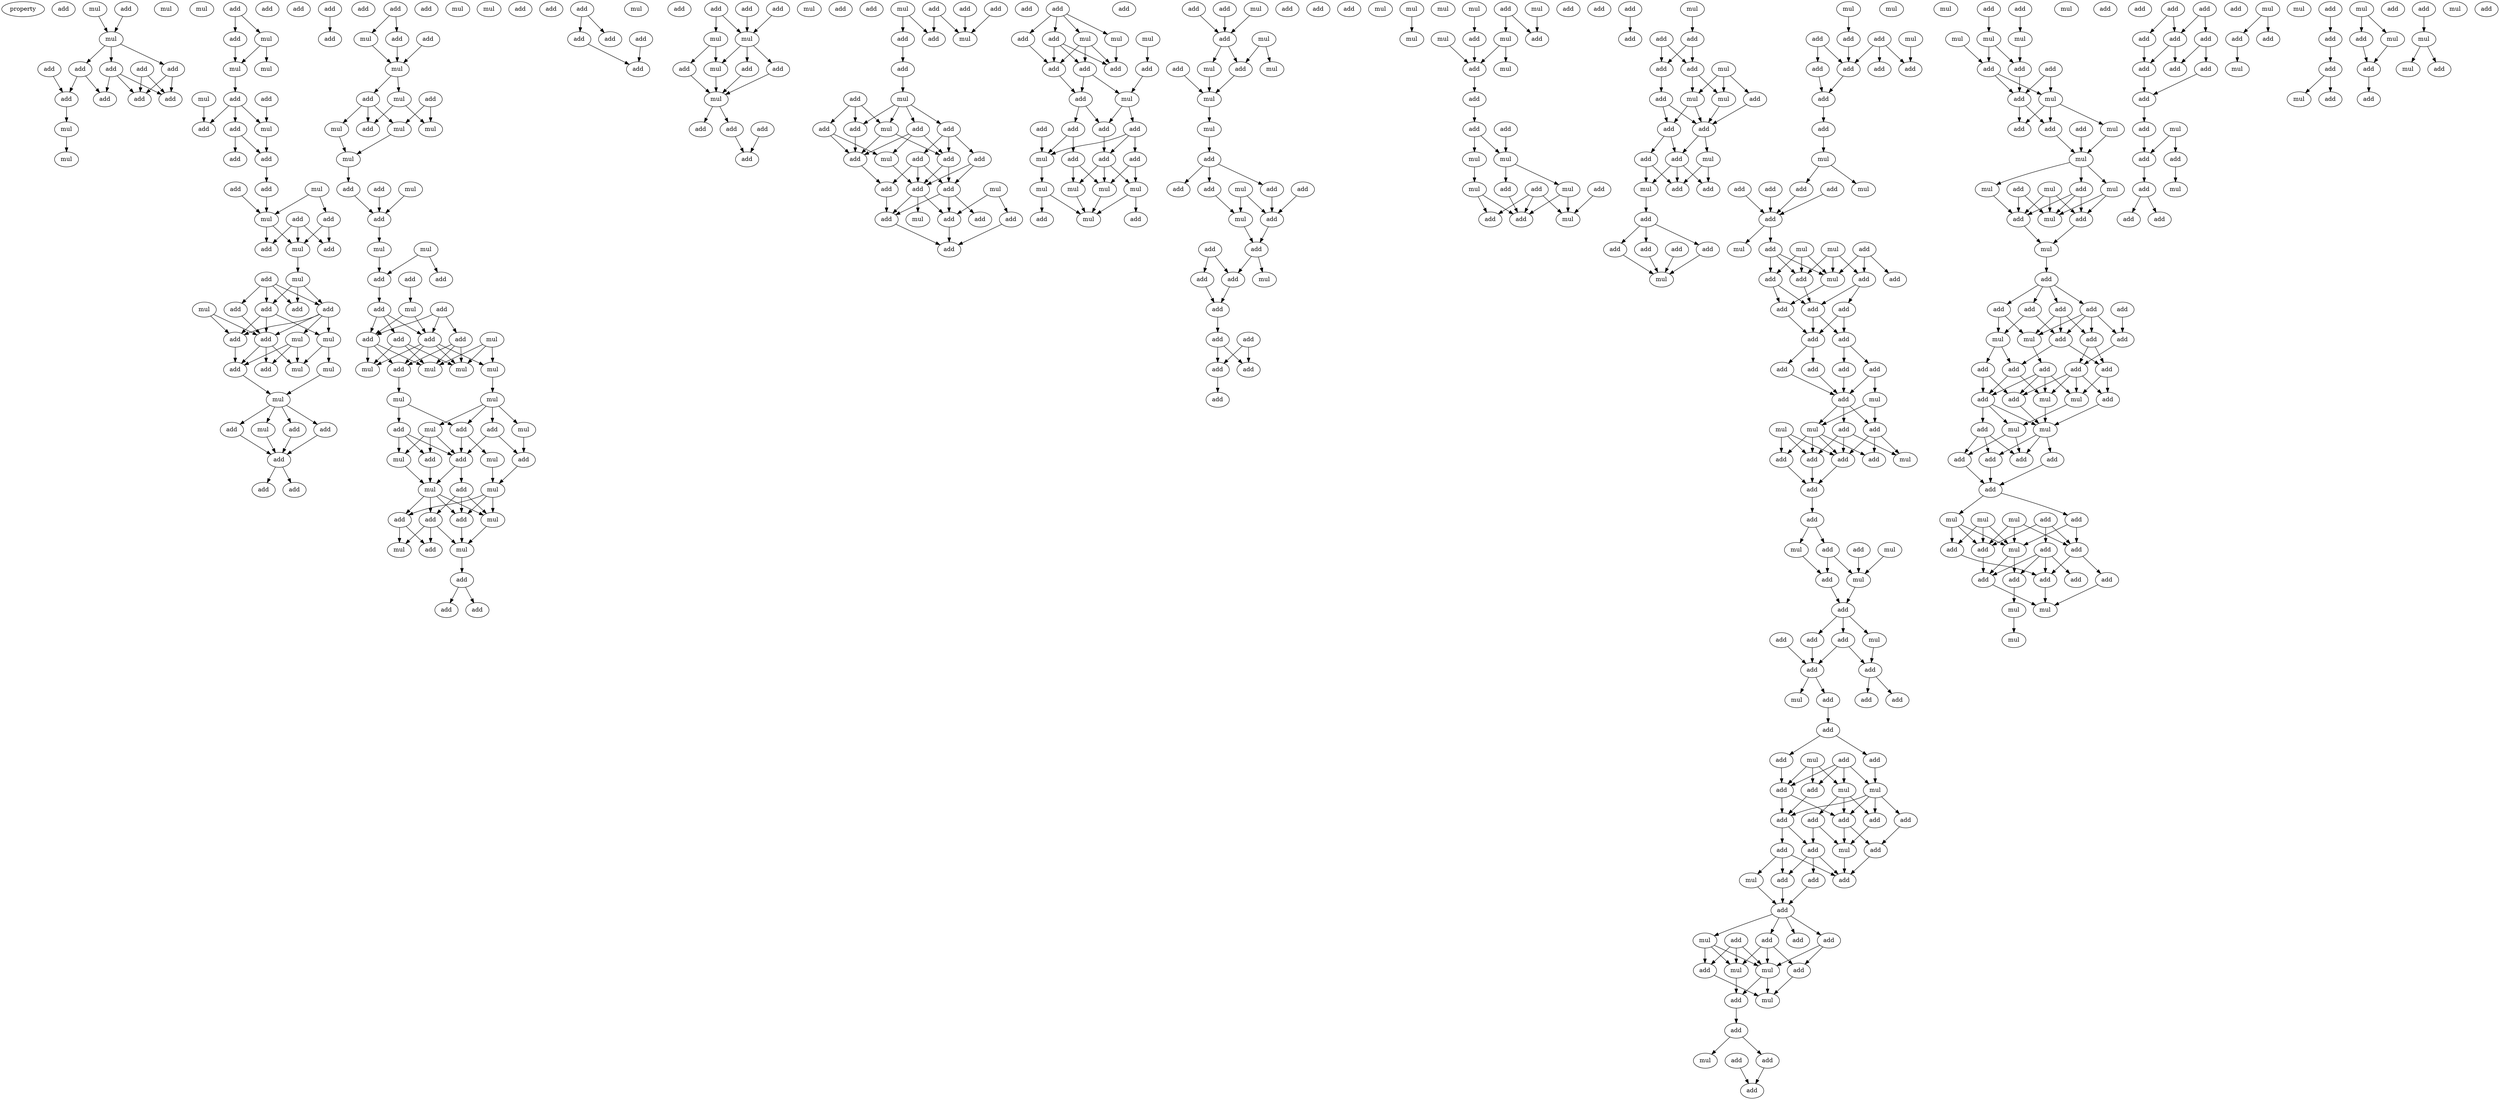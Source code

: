 digraph {
    node [fontcolor=black]
    property [mul=2,lf=1.8]
    0 [ label = add ];
    1 [ label = mul ];
    2 [ label = add ];
    3 [ label = mul ];
    4 [ label = add ];
    5 [ label = add ];
    6 [ label = add ];
    7 [ label = add ];
    8 [ label = add ];
    9 [ label = add ];
    10 [ label = add ];
    11 [ label = add ];
    12 [ label = add ];
    13 [ label = mul ];
    14 [ label = mul ];
    15 [ label = mul ];
    16 [ label = mul ];
    17 [ label = add ];
    18 [ label = mul ];
    19 [ label = add ];
    20 [ label = mul ];
    21 [ label = mul ];
    22 [ label = mul ];
    23 [ label = add ];
    24 [ label = add ];
    25 [ label = add ];
    26 [ label = add ];
    27 [ label = mul ];
    28 [ label = add ];
    29 [ label = add ];
    30 [ label = add ];
    31 [ label = add ];
    32 [ label = mul ];
    33 [ label = mul ];
    34 [ label = add ];
    35 [ label = add ];
    36 [ label = mul ];
    37 [ label = add ];
    38 [ label = add ];
    39 [ label = mul ];
    40 [ label = add ];
    41 [ label = add ];
    42 [ label = add ];
    43 [ label = add ];
    44 [ label = mul ];
    45 [ label = add ];
    46 [ label = mul ];
    47 [ label = mul ];
    48 [ label = add ];
    49 [ label = add ];
    50 [ label = mul ];
    51 [ label = mul ];
    52 [ label = add ];
    53 [ label = add ];
    54 [ label = mul ];
    55 [ label = add ];
    56 [ label = mul ];
    57 [ label = add ];
    58 [ label = add ];
    59 [ label = add ];
    60 [ label = add ];
    61 [ label = add ];
    62 [ label = add ];
    63 [ label = add ];
    64 [ label = add ];
    65 [ label = add ];
    66 [ label = add ];
    67 [ label = add ];
    68 [ label = add ];
    69 [ label = add ];
    70 [ label = mul ];
    71 [ label = add ];
    72 [ label = mul ];
    73 [ label = mul ];
    74 [ label = add ];
    75 [ label = mul ];
    76 [ label = mul ];
    77 [ label = add ];
    78 [ label = mul ];
    79 [ label = add ];
    80 [ label = mul ];
    81 [ label = mul ];
    82 [ label = mul ];
    83 [ label = add ];
    84 [ label = mul ];
    85 [ label = add ];
    86 [ label = add ];
    87 [ label = add ];
    88 [ label = mul ];
    89 [ label = mul ];
    90 [ label = add ];
    91 [ label = add ];
    92 [ label = add ];
    93 [ label = add ];
    94 [ label = add ];
    95 [ label = mul ];
    96 [ label = add ];
    97 [ label = add ];
    98 [ label = add ];
    99 [ label = add ];
    100 [ label = mul ];
    101 [ label = mul ];
    102 [ label = mul ];
    103 [ label = mul ];
    104 [ label = add ];
    105 [ label = mul ];
    106 [ label = mul ];
    107 [ label = mul ];
    108 [ label = mul ];
    109 [ label = add ];
    110 [ label = add ];
    111 [ label = mul ];
    112 [ label = add ];
    113 [ label = mul ];
    114 [ label = add ];
    115 [ label = mul ];
    116 [ label = add ];
    117 [ label = add ];
    118 [ label = mul ];
    119 [ label = add ];
    120 [ label = mul ];
    121 [ label = mul ];
    122 [ label = add ];
    123 [ label = add ];
    124 [ label = add ];
    125 [ label = mul ];
    126 [ label = mul ];
    127 [ label = add ];
    128 [ label = add ];
    129 [ label = add ];
    130 [ label = add ];
    131 [ label = add ];
    132 [ label = add ];
    133 [ label = mul ];
    134 [ label = add ];
    135 [ label = add ];
    136 [ label = add ];
    137 [ label = add ];
    138 [ label = add ];
    139 [ label = add ];
    140 [ label = add ];
    141 [ label = add ];
    142 [ label = mul ];
    143 [ label = mul ];
    144 [ label = mul ];
    145 [ label = add ];
    146 [ label = add ];
    147 [ label = add ];
    148 [ label = add ];
    149 [ label = mul ];
    150 [ label = mul ];
    151 [ label = add ];
    152 [ label = add ];
    153 [ label = add ];
    154 [ label = add ];
    155 [ label = add ];
    156 [ label = mul ];
    157 [ label = add ];
    158 [ label = add ];
    159 [ label = add ];
    160 [ label = mul ];
    161 [ label = add ];
    162 [ label = add ];
    163 [ label = add ];
    164 [ label = add ];
    165 [ label = mul ];
    166 [ label = mul ];
    167 [ label = add ];
    168 [ label = add ];
    169 [ label = add ];
    170 [ label = add ];
    171 [ label = mul ];
    172 [ label = add ];
    173 [ label = add ];
    174 [ label = add ];
    175 [ label = add ];
    176 [ label = add ];
    177 [ label = add ];
    178 [ label = mul ];
    179 [ label = add ];
    180 [ label = add ];
    181 [ label = add ];
    182 [ label = mul ];
    183 [ label = add ];
    184 [ label = add ];
    185 [ label = add ];
    186 [ label = add ];
    187 [ label = add ];
    188 [ label = add ];
    189 [ label = mul ];
    190 [ label = mul ];
    191 [ label = add ];
    192 [ label = mul ];
    193 [ label = add ];
    194 [ label = add ];
    195 [ label = add ];
    196 [ label = add ];
    197 [ label = mul ];
    198 [ label = add ];
    199 [ label = add ];
    200 [ label = add ];
    201 [ label = add ];
    202 [ label = add ];
    203 [ label = mul ];
    204 [ label = add ];
    205 [ label = add ];
    206 [ label = add ];
    207 [ label = mul ];
    208 [ label = mul ];
    209 [ label = mul ];
    210 [ label = mul ];
    211 [ label = add ];
    212 [ label = mul ];
    213 [ label = add ];
    214 [ label = add ];
    215 [ label = add ];
    216 [ label = add ];
    217 [ label = mul ];
    218 [ label = add ];
    219 [ label = mul ];
    220 [ label = add ];
    221 [ label = add ];
    222 [ label = mul ];
    223 [ label = mul ];
    224 [ label = add ];
    225 [ label = mul ];
    226 [ label = add ];
    227 [ label = add ];
    228 [ label = mul ];
    229 [ label = add ];
    230 [ label = add ];
    231 [ label = add ];
    232 [ label = mul ];
    233 [ label = add ];
    234 [ label = add ];
    235 [ label = add ];
    236 [ label = mul ];
    237 [ label = add ];
    238 [ label = add ];
    239 [ label = add ];
    240 [ label = add ];
    241 [ label = mul ];
    242 [ label = mul ];
    243 [ label = add ];
    244 [ label = add ];
    245 [ label = add ];
    246 [ label = add ];
    247 [ label = add ];
    248 [ label = add ];
    249 [ label = mul ];
    250 [ label = mul ];
    251 [ label = mul ];
    252 [ label = mul ];
    253 [ label = mul ];
    254 [ label = add ];
    255 [ label = add ];
    256 [ label = add ];
    257 [ label = mul ];
    258 [ label = add ];
    259 [ label = mul ];
    260 [ label = mul ];
    261 [ label = add ];
    262 [ label = add ];
    263 [ label = add ];
    264 [ label = add ];
    265 [ label = add ];
    266 [ label = mul ];
    267 [ label = mul ];
    268 [ label = mul ];
    269 [ label = add ];
    270 [ label = mul ];
    271 [ label = add ];
    272 [ label = add ];
    273 [ label = add ];
    274 [ label = mul ];
    275 [ label = add ];
    276 [ label = add ];
    277 [ label = mul ];
    278 [ label = add ];
    279 [ label = add ];
    280 [ label = add ];
    281 [ label = add ];
    282 [ label = add ];
    283 [ label = mul ];
    284 [ label = mul ];
    285 [ label = mul ];
    286 [ label = add ];
    287 [ label = add ];
    288 [ label = add ];
    289 [ label = add ];
    290 [ label = add ];
    291 [ label = add ];
    292 [ label = mul ];
    293 [ label = mul ];
    294 [ label = add ];
    295 [ label = add ];
    296 [ label = add ];
    297 [ label = add ];
    298 [ label = add ];
    299 [ label = add ];
    300 [ label = add ];
    301 [ label = mul ];
    302 [ label = mul ];
    303 [ label = mul ];
    304 [ label = add ];
    305 [ label = add ];
    306 [ label = add ];
    307 [ label = add ];
    308 [ label = add ];
    309 [ label = add ];
    310 [ label = add ];
    311 [ label = add ];
    312 [ label = add ];
    313 [ label = mul ];
    314 [ label = add ];
    315 [ label = mul ];
    316 [ label = add ];
    317 [ label = add ];
    318 [ label = add ];
    319 [ label = add ];
    320 [ label = add ];
    321 [ label = mul ];
    322 [ label = mul ];
    323 [ label = mul ];
    324 [ label = add ];
    325 [ label = add ];
    326 [ label = add ];
    327 [ label = add ];
    328 [ label = mul ];
    329 [ label = add ];
    330 [ label = add ];
    331 [ label = add ];
    332 [ label = add ];
    333 [ label = add ];
    334 [ label = add ];
    335 [ label = add ];
    336 [ label = add ];
    337 [ label = add ];
    338 [ label = add ];
    339 [ label = mul ];
    340 [ label = add ];
    341 [ label = mul ];
    342 [ label = add ];
    343 [ label = add ];
    344 [ label = mul ];
    345 [ label = add ];
    346 [ label = mul ];
    347 [ label = add ];
    348 [ label = add ];
    349 [ label = add ];
    350 [ label = add ];
    351 [ label = add ];
    352 [ label = mul ];
    353 [ label = add ];
    354 [ label = add ];
    355 [ label = mul ];
    356 [ label = add ];
    357 [ label = mul ];
    358 [ label = add ];
    359 [ label = add ];
    360 [ label = add ];
    361 [ label = mul ];
    362 [ label = add ];
    363 [ label = add ];
    364 [ label = add ];
    365 [ label = add ];
    366 [ label = mul ];
    367 [ label = add ];
    368 [ label = add ];
    369 [ label = add ];
    370 [ label = mul ];
    371 [ label = add ];
    372 [ label = add ];
    373 [ label = mul ];
    374 [ label = add ];
    375 [ label = mul ];
    376 [ label = add ];
    377 [ label = mul ];
    378 [ label = add ];
    379 [ label = add ];
    380 [ label = add ];
    381 [ label = add ];
    382 [ label = add ];
    383 [ label = add ];
    384 [ label = add ];
    385 [ label = mul ];
    386 [ label = add ];
    387 [ label = add ];
    388 [ label = mul ];
    389 [ label = add ];
    390 [ label = add ];
    391 [ label = add ];
    392 [ label = add ];
    393 [ label = add ];
    394 [ label = add ];
    395 [ label = add ];
    396 [ label = add ];
    397 [ label = mul ];
    398 [ label = mul ];
    399 [ label = add ];
    400 [ label = add ];
    401 [ label = mul ];
    402 [ label = mul ];
    403 [ label = add ];
    404 [ label = add ];
    405 [ label = add ];
    406 [ label = add ];
    407 [ label = mul ];
    408 [ label = mul ];
    409 [ label = add ];
    410 [ label = add ];
    411 [ label = add ];
    412 [ label = mul ];
    413 [ label = mul ];
    414 [ label = mul ];
    415 [ label = add ];
    416 [ label = add ];
    417 [ label = add ];
    418 [ label = add ];
    419 [ label = mul ];
    420 [ label = add ];
    421 [ label = add ];
    422 [ label = mul ];
    423 [ label = add ];
    424 [ label = mul ];
    425 [ label = mul ];
    426 [ label = mul ];
    427 [ label = mul ];
    428 [ label = add ];
    429 [ label = mul ];
    430 [ label = add ];
    431 [ label = mul ];
    432 [ label = add ];
    433 [ label = add ];
    434 [ label = mul ];
    435 [ label = add ];
    436 [ label = add ];
    437 [ label = add ];
    438 [ label = add ];
    439 [ label = add ];
    440 [ label = add ];
    441 [ label = mul ];
    442 [ label = add ];
    443 [ label = add ];
    444 [ label = add ];
    445 [ label = mul ];
    446 [ label = add ];
    447 [ label = add ];
    448 [ label = add ];
    449 [ label = add ];
    450 [ label = add ];
    451 [ label = add ];
    452 [ label = add ];
    453 [ label = add ];
    454 [ label = mul ];
    455 [ label = mul ];
    456 [ label = add ];
    457 [ label = mul ];
    458 [ label = mul ];
    459 [ label = add ];
    460 [ label = add ];
    461 [ label = add ];
    462 [ label = add ];
    463 [ label = add ];
    464 [ label = add ];
    465 [ label = add ];
    466 [ label = mul ];
    467 [ label = mul ];
    468 [ label = add ];
    469 [ label = mul ];
    470 [ label = mul ];
    471 [ label = add ];
    472 [ label = add ];
    473 [ label = add ];
    474 [ label = add ];
    475 [ label = add ];
    476 [ label = add ];
    477 [ label = add ];
    478 [ label = add ];
    479 [ label = add ];
    480 [ label = mul ];
    481 [ label = mul ];
    482 [ label = mul ];
    483 [ label = add ];
    484 [ label = add ];
    485 [ label = add ];
    486 [ label = add ];
    487 [ label = add ];
    488 [ label = add ];
    489 [ label = add ];
    490 [ label = add ];
    491 [ label = add ];
    492 [ label = add ];
    493 [ label = add ];
    494 [ label = add ];
    495 [ label = mul ];
    496 [ label = add ];
    497 [ label = add ];
    498 [ label = mul ];
    499 [ label = add ];
    500 [ label = mul ];
    501 [ label = add ];
    502 [ label = add ];
    503 [ label = add ];
    504 [ label = mul ];
    505 [ label = add ];
    506 [ label = add ];
    507 [ label = mul ];
    508 [ label = add ];
    509 [ label = add ];
    510 [ label = mul ];
    511 [ label = mul ];
    512 [ label = add ];
    513 [ label = add ];
    514 [ label = add ];
    515 [ label = mul ];
    516 [ label = add ];
    517 [ label = add ];
    518 [ label = add ];
    519 [ label = mul ];
    520 [ label = mul ];
    521 [ label = mul ];
    522 [ label = add ];
    523 [ label = add ];
    1 -> 3 [ name = 0 ];
    2 -> 3 [ name = 1 ];
    3 -> 4 [ name = 2 ];
    3 -> 7 [ name = 3 ];
    3 -> 8 [ name = 4 ];
    4 -> 9 [ name = 5 ];
    4 -> 10 [ name = 6 ];
    5 -> 12 [ name = 7 ];
    6 -> 9 [ name = 8 ];
    6 -> 10 [ name = 9 ];
    7 -> 9 [ name = 10 ];
    7 -> 10 [ name = 11 ];
    7 -> 11 [ name = 12 ];
    8 -> 11 [ name = 13 ];
    8 -> 12 [ name = 14 ];
    12 -> 13 [ name = 15 ];
    13 -> 15 [ name = 16 ];
    17 -> 18 [ name = 17 ];
    17 -> 19 [ name = 18 ];
    18 -> 20 [ name = 19 ];
    18 -> 21 [ name = 20 ];
    19 -> 20 [ name = 21 ];
    20 -> 24 [ name = 22 ];
    22 -> 25 [ name = 23 ];
    23 -> 27 [ name = 24 ];
    24 -> 25 [ name = 25 ];
    24 -> 26 [ name = 26 ];
    24 -> 27 [ name = 27 ];
    26 -> 28 [ name = 28 ];
    26 -> 29 [ name = 29 ];
    27 -> 29 [ name = 30 ];
    29 -> 31 [ name = 31 ];
    30 -> 33 [ name = 32 ];
    31 -> 33 [ name = 33 ];
    32 -> 33 [ name = 34 ];
    32 -> 34 [ name = 35 ];
    33 -> 36 [ name = 36 ];
    33 -> 38 [ name = 37 ];
    34 -> 36 [ name = 38 ];
    34 -> 37 [ name = 39 ];
    35 -> 36 [ name = 40 ];
    35 -> 37 [ name = 41 ];
    35 -> 38 [ name = 42 ];
    36 -> 39 [ name = 43 ];
    39 -> 42 [ name = 44 ];
    39 -> 43 [ name = 45 ];
    39 -> 45 [ name = 46 ];
    40 -> 41 [ name = 47 ];
    40 -> 42 [ name = 48 ];
    40 -> 43 [ name = 49 ];
    40 -> 45 [ name = 50 ];
    41 -> 49 [ name = 51 ];
    42 -> 47 [ name = 52 ];
    42 -> 48 [ name = 53 ];
    42 -> 49 [ name = 54 ];
    43 -> 46 [ name = 55 ];
    43 -> 47 [ name = 56 ];
    43 -> 48 [ name = 57 ];
    43 -> 49 [ name = 58 ];
    44 -> 48 [ name = 59 ];
    44 -> 49 [ name = 60 ];
    46 -> 51 [ name = 61 ];
    46 -> 52 [ name = 62 ];
    46 -> 53 [ name = 63 ];
    47 -> 50 [ name = 64 ];
    47 -> 51 [ name = 65 ];
    48 -> 53 [ name = 66 ];
    49 -> 51 [ name = 67 ];
    49 -> 52 [ name = 68 ];
    49 -> 53 [ name = 69 ];
    50 -> 54 [ name = 70 ];
    53 -> 54 [ name = 71 ];
    54 -> 55 [ name = 72 ];
    54 -> 56 [ name = 73 ];
    54 -> 58 [ name = 74 ];
    54 -> 59 [ name = 75 ];
    55 -> 60 [ name = 76 ];
    56 -> 60 [ name = 77 ];
    58 -> 60 [ name = 78 ];
    59 -> 60 [ name = 79 ];
    60 -> 62 [ name = 80 ];
    60 -> 63 [ name = 81 ];
    64 -> 65 [ name = 82 ];
    67 -> 70 [ name = 83 ];
    67 -> 71 [ name = 84 ];
    69 -> 73 [ name = 85 ];
    70 -> 73 [ name = 86 ];
    71 -> 73 [ name = 87 ];
    73 -> 74 [ name = 88 ];
    73 -> 76 [ name = 89 ];
    74 -> 78 [ name = 90 ];
    74 -> 79 [ name = 91 ];
    74 -> 81 [ name = 92 ];
    76 -> 79 [ name = 93 ];
    76 -> 80 [ name = 94 ];
    77 -> 80 [ name = 95 ];
    77 -> 81 [ name = 96 ];
    78 -> 82 [ name = 97 ];
    81 -> 82 [ name = 98 ];
    82 -> 85 [ name = 99 ];
    83 -> 87 [ name = 100 ];
    84 -> 87 [ name = 101 ];
    85 -> 87 [ name = 102 ];
    87 -> 88 [ name = 103 ];
    88 -> 91 [ name = 104 ];
    89 -> 91 [ name = 105 ];
    89 -> 92 [ name = 106 ];
    90 -> 95 [ name = 107 ];
    91 -> 94 [ name = 108 ];
    93 -> 96 [ name = 109 ];
    93 -> 98 [ name = 110 ];
    93 -> 99 [ name = 111 ];
    94 -> 97 [ name = 112 ];
    94 -> 98 [ name = 113 ];
    94 -> 99 [ name = 114 ];
    95 -> 98 [ name = 115 ];
    95 -> 99 [ name = 116 ];
    96 -> 101 [ name = 117 ];
    96 -> 102 [ name = 118 ];
    96 -> 104 [ name = 119 ];
    97 -> 101 [ name = 120 ];
    97 -> 102 [ name = 121 ];
    97 -> 105 [ name = 122 ];
    98 -> 102 [ name = 123 ];
    98 -> 103 [ name = 124 ];
    98 -> 104 [ name = 125 ];
    98 -> 105 [ name = 126 ];
    99 -> 101 [ name = 127 ];
    99 -> 104 [ name = 128 ];
    99 -> 105 [ name = 129 ];
    100 -> 101 [ name = 130 ];
    100 -> 102 [ name = 131 ];
    100 -> 103 [ name = 132 ];
    103 -> 107 [ name = 133 ];
    104 -> 106 [ name = 134 ];
    106 -> 109 [ name = 135 ];
    106 -> 110 [ name = 136 ];
    107 -> 108 [ name = 137 ];
    107 -> 110 [ name = 138 ];
    107 -> 111 [ name = 139 ];
    107 -> 112 [ name = 140 ];
    108 -> 116 [ name = 141 ];
    109 -> 113 [ name = 142 ];
    109 -> 114 [ name = 143 ];
    109 -> 117 [ name = 144 ];
    110 -> 115 [ name = 145 ];
    110 -> 117 [ name = 146 ];
    111 -> 113 [ name = 147 ];
    111 -> 114 [ name = 148 ];
    111 -> 117 [ name = 149 ];
    112 -> 116 [ name = 150 ];
    112 -> 117 [ name = 151 ];
    113 -> 118 [ name = 152 ];
    114 -> 118 [ name = 153 ];
    115 -> 120 [ name = 154 ];
    116 -> 120 [ name = 155 ];
    117 -> 118 [ name = 156 ];
    117 -> 119 [ name = 157 ];
    118 -> 121 [ name = 158 ];
    118 -> 122 [ name = 159 ];
    118 -> 123 [ name = 160 ];
    118 -> 124 [ name = 161 ];
    119 -> 121 [ name = 162 ];
    119 -> 122 [ name = 163 ];
    119 -> 123 [ name = 164 ];
    120 -> 121 [ name = 165 ];
    120 -> 123 [ name = 166 ];
    120 -> 124 [ name = 167 ];
    121 -> 126 [ name = 168 ];
    122 -> 125 [ name = 169 ];
    122 -> 126 [ name = 170 ];
    122 -> 127 [ name = 171 ];
    123 -> 126 [ name = 172 ];
    124 -> 125 [ name = 173 ];
    124 -> 127 [ name = 174 ];
    126 -> 128 [ name = 175 ];
    128 -> 129 [ name = 176 ];
    128 -> 130 [ name = 177 ];
    132 -> 136 [ name = 178 ];
    132 -> 137 [ name = 179 ];
    135 -> 138 [ name = 180 ];
    136 -> 138 [ name = 181 ];
    139 -> 143 [ name = 182 ];
    139 -> 144 [ name = 183 ];
    140 -> 144 [ name = 184 ];
    141 -> 144 [ name = 185 ];
    143 -> 148 [ name = 186 ];
    143 -> 149 [ name = 187 ];
    144 -> 145 [ name = 188 ];
    144 -> 147 [ name = 189 ];
    144 -> 149 [ name = 190 ];
    145 -> 150 [ name = 191 ];
    147 -> 150 [ name = 192 ];
    148 -> 150 [ name = 193 ];
    149 -> 150 [ name = 194 ];
    150 -> 151 [ name = 195 ];
    150 -> 153 [ name = 196 ];
    152 -> 155 [ name = 197 ];
    153 -> 155 [ name = 198 ];
    156 -> 161 [ name = 199 ];
    156 -> 162 [ name = 200 ];
    157 -> 160 [ name = 201 ];
    157 -> 161 [ name = 202 ];
    158 -> 160 [ name = 203 ];
    159 -> 160 [ name = 204 ];
    162 -> 163 [ name = 205 ];
    163 -> 165 [ name = 206 ];
    164 -> 166 [ name = 207 ];
    164 -> 168 [ name = 208 ];
    164 -> 170 [ name = 209 ];
    165 -> 166 [ name = 210 ];
    165 -> 167 [ name = 211 ];
    165 -> 168 [ name = 212 ];
    165 -> 169 [ name = 213 ];
    166 -> 173 [ name = 214 ];
    166 -> 175 [ name = 215 ];
    167 -> 172 [ name = 216 ];
    167 -> 174 [ name = 217 ];
    167 -> 175 [ name = 218 ];
    168 -> 173 [ name = 219 ];
    169 -> 171 [ name = 220 ];
    169 -> 173 [ name = 221 ];
    169 -> 175 [ name = 222 ];
    170 -> 171 [ name = 223 ];
    170 -> 173 [ name = 224 ];
    171 -> 177 [ name = 225 ];
    172 -> 177 [ name = 226 ];
    172 -> 179 [ name = 227 ];
    173 -> 176 [ name = 228 ];
    174 -> 176 [ name = 229 ];
    174 -> 177 [ name = 230 ];
    174 -> 179 [ name = 231 ];
    175 -> 177 [ name = 232 ];
    175 -> 179 [ name = 233 ];
    176 -> 180 [ name = 234 ];
    177 -> 180 [ name = 235 ];
    177 -> 181 [ name = 236 ];
    177 -> 182 [ name = 237 ];
    178 -> 181 [ name = 238 ];
    178 -> 183 [ name = 239 ];
    179 -> 180 [ name = 240 ];
    179 -> 181 [ name = 241 ];
    179 -> 184 [ name = 242 ];
    180 -> 185 [ name = 243 ];
    181 -> 185 [ name = 244 ];
    183 -> 185 [ name = 245 ];
    187 -> 188 [ name = 246 ];
    187 -> 189 [ name = 247 ];
    187 -> 191 [ name = 248 ];
    187 -> 192 [ name = 249 ];
    188 -> 195 [ name = 250 ];
    189 -> 196 [ name = 251 ];
    190 -> 194 [ name = 252 ];
    191 -> 193 [ name = 253 ];
    191 -> 195 [ name = 254 ];
    191 -> 196 [ name = 255 ];
    192 -> 193 [ name = 256 ];
    192 -> 195 [ name = 257 ];
    192 -> 196 [ name = 258 ];
    193 -> 197 [ name = 259 ];
    193 -> 198 [ name = 260 ];
    194 -> 197 [ name = 261 ];
    195 -> 198 [ name = 262 ];
    197 -> 201 [ name = 263 ];
    197 -> 202 [ name = 264 ];
    198 -> 200 [ name = 265 ];
    198 -> 201 [ name = 266 ];
    199 -> 203 [ name = 267 ];
    200 -> 203 [ name = 268 ];
    200 -> 205 [ name = 269 ];
    201 -> 206 [ name = 270 ];
    202 -> 203 [ name = 271 ];
    202 -> 204 [ name = 272 ];
    202 -> 206 [ name = 273 ];
    203 -> 207 [ name = 274 ];
    204 -> 208 [ name = 275 ];
    204 -> 209 [ name = 276 ];
    205 -> 208 [ name = 277 ];
    205 -> 210 [ name = 278 ];
    206 -> 208 [ name = 279 ];
    206 -> 209 [ name = 280 ];
    206 -> 210 [ name = 281 ];
    207 -> 211 [ name = 282 ];
    207 -> 212 [ name = 283 ];
    208 -> 212 [ name = 284 ];
    209 -> 212 [ name = 285 ];
    209 -> 213 [ name = 286 ];
    210 -> 212 [ name = 287 ];
    215 -> 218 [ name = 288 ];
    216 -> 218 [ name = 289 ];
    217 -> 218 [ name = 290 ];
    218 -> 221 [ name = 291 ];
    218 -> 222 [ name = 292 ];
    219 -> 221 [ name = 293 ];
    219 -> 223 [ name = 294 ];
    220 -> 225 [ name = 295 ];
    221 -> 225 [ name = 296 ];
    222 -> 225 [ name = 297 ];
    225 -> 228 [ name = 298 ];
    228 -> 229 [ name = 299 ];
    229 -> 231 [ name = 300 ];
    229 -> 233 [ name = 301 ];
    229 -> 234 [ name = 302 ];
    230 -> 235 [ name = 303 ];
    231 -> 236 [ name = 304 ];
    232 -> 235 [ name = 305 ];
    232 -> 236 [ name = 306 ];
    234 -> 235 [ name = 307 ];
    235 -> 238 [ name = 308 ];
    236 -> 238 [ name = 309 ];
    237 -> 239 [ name = 310 ];
    237 -> 240 [ name = 311 ];
    238 -> 239 [ name = 312 ];
    238 -> 241 [ name = 313 ];
    239 -> 243 [ name = 314 ];
    240 -> 243 [ name = 315 ];
    243 -> 244 [ name = 316 ];
    244 -> 246 [ name = 317 ];
    244 -> 247 [ name = 318 ];
    245 -> 246 [ name = 319 ];
    245 -> 247 [ name = 320 ];
    246 -> 248 [ name = 321 ];
    249 -> 250 [ name = 322 ];
    252 -> 258 [ name = 323 ];
    253 -> 256 [ name = 324 ];
    254 -> 256 [ name = 325 ];
    254 -> 259 [ name = 326 ];
    257 -> 261 [ name = 327 ];
    258 -> 261 [ name = 328 ];
    259 -> 260 [ name = 329 ];
    259 -> 261 [ name = 330 ];
    261 -> 262 [ name = 331 ];
    262 -> 265 [ name = 332 ];
    264 -> 267 [ name = 333 ];
    265 -> 266 [ name = 334 ];
    265 -> 267 [ name = 335 ];
    266 -> 270 [ name = 336 ];
    267 -> 268 [ name = 337 ];
    267 -> 272 [ name = 338 ];
    268 -> 274 [ name = 339 ];
    268 -> 275 [ name = 340 ];
    269 -> 273 [ name = 341 ];
    269 -> 274 [ name = 342 ];
    269 -> 275 [ name = 343 ];
    270 -> 273 [ name = 344 ];
    270 -> 275 [ name = 345 ];
    271 -> 274 [ name = 346 ];
    272 -> 275 [ name = 347 ];
    276 -> 278 [ name = 348 ];
    277 -> 280 [ name = 349 ];
    279 -> 281 [ name = 350 ];
    279 -> 282 [ name = 351 ];
    280 -> 281 [ name = 352 ];
    280 -> 282 [ name = 353 ];
    281 -> 284 [ name = 354 ];
    281 -> 285 [ name = 355 ];
    282 -> 287 [ name = 356 ];
    283 -> 284 [ name = 357 ];
    283 -> 285 [ name = 358 ];
    283 -> 286 [ name = 359 ];
    284 -> 288 [ name = 360 ];
    285 -> 288 [ name = 361 ];
    285 -> 289 [ name = 362 ];
    286 -> 288 [ name = 363 ];
    287 -> 288 [ name = 364 ];
    287 -> 289 [ name = 365 ];
    288 -> 291 [ name = 366 ];
    288 -> 292 [ name = 367 ];
    289 -> 290 [ name = 368 ];
    289 -> 291 [ name = 369 ];
    290 -> 293 [ name = 370 ];
    290 -> 294 [ name = 371 ];
    291 -> 293 [ name = 372 ];
    291 -> 294 [ name = 373 ];
    291 -> 295 [ name = 374 ];
    292 -> 294 [ name = 375 ];
    292 -> 295 [ name = 376 ];
    293 -> 296 [ name = 377 ];
    296 -> 297 [ name = 378 ];
    296 -> 298 [ name = 379 ];
    296 -> 300 [ name = 380 ];
    297 -> 301 [ name = 381 ];
    298 -> 301 [ name = 382 ];
    299 -> 301 [ name = 383 ];
    300 -> 301 [ name = 384 ];
    302 -> 304 [ name = 385 ];
    303 -> 310 [ name = 386 ];
    304 -> 307 [ name = 387 ];
    305 -> 307 [ name = 388 ];
    305 -> 309 [ name = 389 ];
    306 -> 307 [ name = 390 ];
    306 -> 308 [ name = 391 ];
    306 -> 310 [ name = 392 ];
    307 -> 311 [ name = 393 ];
    309 -> 311 [ name = 394 ];
    311 -> 312 [ name = 395 ];
    312 -> 313 [ name = 396 ];
    313 -> 315 [ name = 397 ];
    313 -> 317 [ name = 398 ];
    314 -> 319 [ name = 399 ];
    316 -> 319 [ name = 400 ];
    317 -> 319 [ name = 401 ];
    318 -> 319 [ name = 402 ];
    319 -> 321 [ name = 403 ];
    319 -> 324 [ name = 404 ];
    320 -> 326 [ name = 405 ];
    320 -> 327 [ name = 406 ];
    320 -> 328 [ name = 407 ];
    322 -> 325 [ name = 408 ];
    322 -> 328 [ name = 409 ];
    322 -> 329 [ name = 410 ];
    323 -> 325 [ name = 411 ];
    323 -> 326 [ name = 412 ];
    323 -> 328 [ name = 413 ];
    324 -> 325 [ name = 414 ];
    324 -> 328 [ name = 415 ];
    324 -> 329 [ name = 416 ];
    325 -> 332 [ name = 417 ];
    326 -> 330 [ name = 418 ];
    326 -> 332 [ name = 419 ];
    328 -> 331 [ name = 420 ];
    329 -> 331 [ name = 421 ];
    329 -> 332 [ name = 422 ];
    330 -> 333 [ name = 423 ];
    330 -> 334 [ name = 424 ];
    331 -> 333 [ name = 425 ];
    332 -> 333 [ name = 426 ];
    332 -> 334 [ name = 427 ];
    333 -> 336 [ name = 428 ];
    333 -> 337 [ name = 429 ];
    334 -> 335 [ name = 430 ];
    334 -> 338 [ name = 431 ];
    335 -> 339 [ name = 432 ];
    335 -> 340 [ name = 433 ];
    336 -> 340 [ name = 434 ];
    337 -> 340 [ name = 435 ];
    338 -> 340 [ name = 436 ];
    339 -> 342 [ name = 437 ];
    339 -> 344 [ name = 438 ];
    340 -> 342 [ name = 439 ];
    340 -> 343 [ name = 440 ];
    340 -> 344 [ name = 441 ];
    341 -> 345 [ name = 442 ];
    341 -> 347 [ name = 443 ];
    341 -> 348 [ name = 444 ];
    342 -> 345 [ name = 445 ];
    342 -> 346 [ name = 446 ];
    342 -> 349 [ name = 447 ];
    343 -> 345 [ name = 448 ];
    343 -> 346 [ name = 449 ];
    343 -> 348 [ name = 450 ];
    344 -> 345 [ name = 451 ];
    344 -> 347 [ name = 452 ];
    344 -> 348 [ name = 453 ];
    344 -> 349 [ name = 454 ];
    345 -> 350 [ name = 455 ];
    347 -> 350 [ name = 456 ];
    348 -> 350 [ name = 457 ];
    350 -> 351 [ name = 458 ];
    351 -> 352 [ name = 459 ];
    351 -> 353 [ name = 460 ];
    352 -> 356 [ name = 461 ];
    353 -> 356 [ name = 462 ];
    353 -> 357 [ name = 463 ];
    354 -> 357 [ name = 464 ];
    355 -> 357 [ name = 465 ];
    356 -> 358 [ name = 466 ];
    357 -> 358 [ name = 467 ];
    358 -> 359 [ name = 468 ];
    358 -> 360 [ name = 469 ];
    358 -> 361 [ name = 470 ];
    359 -> 364 [ name = 471 ];
    360 -> 363 [ name = 472 ];
    360 -> 364 [ name = 473 ];
    361 -> 363 [ name = 474 ];
    362 -> 364 [ name = 475 ];
    363 -> 365 [ name = 476 ];
    363 -> 367 [ name = 477 ];
    364 -> 366 [ name = 478 ];
    364 -> 368 [ name = 479 ];
    368 -> 369 [ name = 480 ];
    369 -> 372 [ name = 481 ];
    369 -> 374 [ name = 482 ];
    371 -> 375 [ name = 483 ];
    371 -> 376 [ name = 484 ];
    371 -> 377 [ name = 485 ];
    371 -> 378 [ name = 486 ];
    372 -> 377 [ name = 487 ];
    373 -> 375 [ name = 488 ];
    373 -> 376 [ name = 489 ];
    373 -> 378 [ name = 490 ];
    374 -> 378 [ name = 491 ];
    375 -> 379 [ name = 492 ];
    375 -> 380 [ name = 493 ];
    375 -> 381 [ name = 494 ];
    376 -> 383 [ name = 495 ];
    377 -> 380 [ name = 496 ];
    377 -> 381 [ name = 497 ];
    377 -> 382 [ name = 498 ];
    377 -> 383 [ name = 499 ];
    378 -> 380 [ name = 500 ];
    378 -> 383 [ name = 501 ];
    379 -> 384 [ name = 502 ];
    379 -> 385 [ name = 503 ];
    380 -> 385 [ name = 504 ];
    380 -> 386 [ name = 505 ];
    381 -> 385 [ name = 506 ];
    382 -> 386 [ name = 507 ];
    383 -> 384 [ name = 508 ];
    383 -> 387 [ name = 509 ];
    384 -> 389 [ name = 510 ];
    384 -> 390 [ name = 511 ];
    384 -> 391 [ name = 512 ];
    385 -> 391 [ name = 513 ];
    386 -> 391 [ name = 514 ];
    387 -> 388 [ name = 515 ];
    387 -> 389 [ name = 516 ];
    387 -> 391 [ name = 517 ];
    388 -> 392 [ name = 518 ];
    389 -> 392 [ name = 519 ];
    390 -> 392 [ name = 520 ];
    392 -> 393 [ name = 521 ];
    392 -> 395 [ name = 522 ];
    392 -> 396 [ name = 523 ];
    392 -> 397 [ name = 524 ];
    394 -> 398 [ name = 525 ];
    394 -> 400 [ name = 526 ];
    394 -> 401 [ name = 527 ];
    395 -> 399 [ name = 528 ];
    395 -> 401 [ name = 529 ];
    396 -> 398 [ name = 530 ];
    396 -> 399 [ name = 531 ];
    396 -> 401 [ name = 532 ];
    397 -> 398 [ name = 533 ];
    397 -> 400 [ name = 534 ];
    397 -> 401 [ name = 535 ];
    398 -> 403 [ name = 536 ];
    399 -> 402 [ name = 537 ];
    400 -> 402 [ name = 538 ];
    401 -> 402 [ name = 539 ];
    401 -> 403 [ name = 540 ];
    403 -> 404 [ name = 541 ];
    404 -> 406 [ name = 542 ];
    404 -> 407 [ name = 543 ];
    405 -> 409 [ name = 544 ];
    406 -> 409 [ name = 545 ];
    410 -> 412 [ name = 546 ];
    411 -> 413 [ name = 547 ];
    412 -> 417 [ name = 548 ];
    413 -> 415 [ name = 549 ];
    413 -> 417 [ name = 550 ];
    414 -> 415 [ name = 551 ];
    415 -> 418 [ name = 552 ];
    415 -> 419 [ name = 553 ];
    416 -> 418 [ name = 554 ];
    416 -> 419 [ name = 555 ];
    417 -> 418 [ name = 556 ];
    418 -> 420 [ name = 557 ];
    418 -> 421 [ name = 558 ];
    419 -> 420 [ name = 559 ];
    419 -> 421 [ name = 560 ];
    419 -> 422 [ name = 561 ];
    420 -> 425 [ name = 562 ];
    422 -> 425 [ name = 563 ];
    423 -> 425 [ name = 564 ];
    425 -> 426 [ name = 565 ];
    425 -> 429 [ name = 566 ];
    425 -> 430 [ name = 567 ];
    426 -> 431 [ name = 568 ];
    426 -> 433 [ name = 569 ];
    427 -> 431 [ name = 570 ];
    427 -> 432 [ name = 571 ];
    427 -> 433 [ name = 572 ];
    428 -> 431 [ name = 573 ];
    428 -> 432 [ name = 574 ];
    429 -> 432 [ name = 575 ];
    430 -> 431 [ name = 576 ];
    430 -> 432 [ name = 577 ];
    430 -> 433 [ name = 578 ];
    432 -> 434 [ name = 579 ];
    433 -> 434 [ name = 580 ];
    434 -> 435 [ name = 581 ];
    435 -> 436 [ name = 582 ];
    435 -> 437 [ name = 583 ];
    435 -> 438 [ name = 584 ];
    435 -> 439 [ name = 585 ];
    436 -> 442 [ name = 586 ];
    436 -> 443 [ name = 587 ];
    436 -> 444 [ name = 588 ];
    436 -> 445 [ name = 589 ];
    437 -> 442 [ name = 590 ];
    437 -> 443 [ name = 591 ];
    437 -> 445 [ name = 592 ];
    438 -> 441 [ name = 593 ];
    438 -> 442 [ name = 594 ];
    439 -> 441 [ name = 595 ];
    439 -> 445 [ name = 596 ];
    440 -> 444 [ name = 597 ];
    441 -> 446 [ name = 598 ];
    441 -> 449 [ name = 599 ];
    442 -> 446 [ name = 600 ];
    442 -> 448 [ name = 601 ];
    443 -> 447 [ name = 602 ];
    443 -> 448 [ name = 603 ];
    444 -> 447 [ name = 604 ];
    445 -> 450 [ name = 605 ];
    446 -> 451 [ name = 606 ];
    446 -> 454 [ name = 607 ];
    447 -> 452 [ name = 608 ];
    447 -> 453 [ name = 609 ];
    447 -> 454 [ name = 610 ];
    447 -> 455 [ name = 611 ];
    448 -> 452 [ name = 612 ];
    448 -> 455 [ name = 613 ];
    449 -> 451 [ name = 614 ];
    449 -> 453 [ name = 615 ];
    450 -> 451 [ name = 616 ];
    450 -> 453 [ name = 617 ];
    450 -> 454 [ name = 618 ];
    450 -> 455 [ name = 619 ];
    451 -> 456 [ name = 620 ];
    451 -> 457 [ name = 621 ];
    451 -> 458 [ name = 622 ];
    452 -> 457 [ name = 623 ];
    453 -> 457 [ name = 624 ];
    454 -> 457 [ name = 625 ];
    455 -> 458 [ name = 626 ];
    456 -> 461 [ name = 627 ];
    456 -> 462 [ name = 628 ];
    456 -> 463 [ name = 629 ];
    457 -> 459 [ name = 630 ];
    457 -> 462 [ name = 631 ];
    457 -> 463 [ name = 632 ];
    458 -> 461 [ name = 633 ];
    458 -> 462 [ name = 634 ];
    459 -> 464 [ name = 635 ];
    461 -> 464 [ name = 636 ];
    463 -> 464 [ name = 637 ];
    464 -> 468 [ name = 638 ];
    464 -> 469 [ name = 639 ];
    465 -> 471 [ name = 640 ];
    465 -> 472 [ name = 641 ];
    465 -> 473 [ name = 642 ];
    466 -> 470 [ name = 643 ];
    466 -> 472 [ name = 644 ];
    466 -> 474 [ name = 645 ];
    467 -> 470 [ name = 646 ];
    467 -> 471 [ name = 647 ];
    467 -> 472 [ name = 648 ];
    468 -> 470 [ name = 649 ];
    468 -> 471 [ name = 650 ];
    469 -> 470 [ name = 651 ];
    469 -> 472 [ name = 652 ];
    469 -> 474 [ name = 653 ];
    470 -> 476 [ name = 654 ];
    470 -> 477 [ name = 655 ];
    471 -> 478 [ name = 656 ];
    471 -> 479 [ name = 657 ];
    472 -> 476 [ name = 658 ];
    473 -> 475 [ name = 659 ];
    473 -> 476 [ name = 660 ];
    473 -> 477 [ name = 661 ];
    473 -> 479 [ name = 662 ];
    474 -> 479 [ name = 663 ];
    476 -> 481 [ name = 664 ];
    477 -> 480 [ name = 665 ];
    478 -> 481 [ name = 666 ];
    479 -> 481 [ name = 667 ];
    480 -> 482 [ name = 668 ];
    484 -> 488 [ name = 669 ];
    484 -> 489 [ name = 670 ];
    485 -> 486 [ name = 671 ];
    485 -> 488 [ name = 672 ];
    486 -> 491 [ name = 673 ];
    488 -> 491 [ name = 674 ];
    488 -> 492 [ name = 675 ];
    489 -> 490 [ name = 676 ];
    489 -> 492 [ name = 677 ];
    490 -> 493 [ name = 678 ];
    491 -> 493 [ name = 679 ];
    493 -> 494 [ name = 680 ];
    494 -> 496 [ name = 681 ];
    495 -> 496 [ name = 682 ];
    495 -> 497 [ name = 683 ];
    496 -> 499 [ name = 684 ];
    497 -> 498 [ name = 685 ];
    499 -> 501 [ name = 686 ];
    499 -> 502 [ name = 687 ];
    500 -> 503 [ name = 688 ];
    500 -> 506 [ name = 689 ];
    503 -> 507 [ name = 690 ];
    505 -> 508 [ name = 691 ];
    508 -> 509 [ name = 692 ];
    509 -> 511 [ name = 693 ];
    509 -> 512 [ name = 694 ];
    510 -> 514 [ name = 695 ];
    510 -> 515 [ name = 696 ];
    514 -> 516 [ name = 697 ];
    515 -> 516 [ name = 698 ];
    516 -> 517 [ name = 699 ];
    518 -> 520 [ name = 700 ];
    520 -> 521 [ name = 701 ];
    520 -> 522 [ name = 702 ];
}
